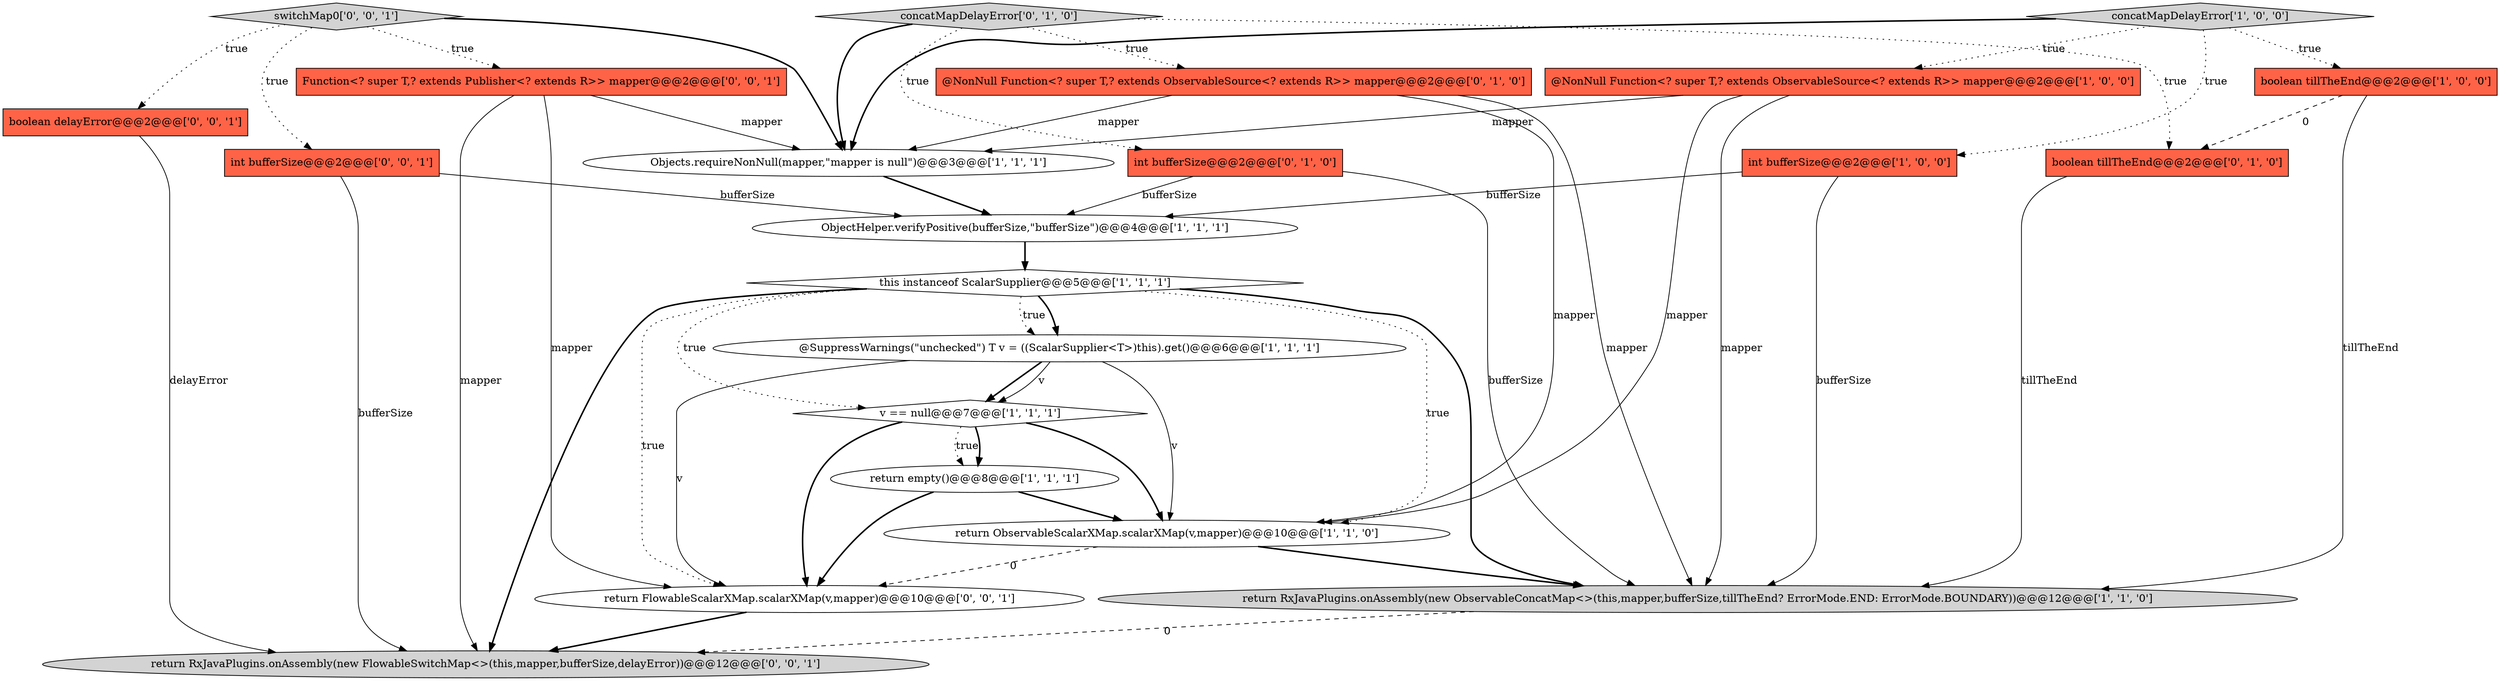 digraph {
16 [style = filled, label = "return RxJavaPlugins.onAssembly(new FlowableSwitchMap<>(this,mapper,bufferSize,delayError))@@@12@@@['0', '0', '1']", fillcolor = lightgray, shape = ellipse image = "AAA0AAABBB3BBB"];
8 [style = filled, label = "this instanceof ScalarSupplier@@@5@@@['1', '1', '1']", fillcolor = white, shape = diamond image = "AAA0AAABBB1BBB"];
21 [style = filled, label = "switchMap0['0', '0', '1']", fillcolor = lightgray, shape = diamond image = "AAA0AAABBB3BBB"];
3 [style = filled, label = "int bufferSize@@@2@@@['1', '0', '0']", fillcolor = tomato, shape = box image = "AAA0AAABBB1BBB"];
17 [style = filled, label = "boolean delayError@@@2@@@['0', '0', '1']", fillcolor = tomato, shape = box image = "AAA0AAABBB3BBB"];
5 [style = filled, label = "ObjectHelper.verifyPositive(bufferSize,\"bufferSize\")@@@4@@@['1', '1', '1']", fillcolor = white, shape = ellipse image = "AAA0AAABBB1BBB"];
0 [style = filled, label = "return empty()@@@8@@@['1', '1', '1']", fillcolor = white, shape = ellipse image = "AAA0AAABBB1BBB"];
20 [style = filled, label = "return FlowableScalarXMap.scalarXMap(v,mapper)@@@10@@@['0', '0', '1']", fillcolor = white, shape = ellipse image = "AAA0AAABBB3BBB"];
18 [style = filled, label = "int bufferSize@@@2@@@['0', '0', '1']", fillcolor = tomato, shape = box image = "AAA0AAABBB3BBB"];
6 [style = filled, label = "@SuppressWarnings(\"unchecked\") T v = ((ScalarSupplier<T>)this).get()@@@6@@@['1', '1', '1']", fillcolor = white, shape = ellipse image = "AAA0AAABBB1BBB"];
14 [style = filled, label = "boolean tillTheEnd@@@2@@@['0', '1', '0']", fillcolor = tomato, shape = box image = "AAA1AAABBB2BBB"];
9 [style = filled, label = "v == null@@@7@@@['1', '1', '1']", fillcolor = white, shape = diamond image = "AAA0AAABBB1BBB"];
12 [style = filled, label = "int bufferSize@@@2@@@['0', '1', '0']", fillcolor = tomato, shape = box image = "AAA0AAABBB2BBB"];
4 [style = filled, label = "boolean tillTheEnd@@@2@@@['1', '0', '0']", fillcolor = tomato, shape = box image = "AAA1AAABBB1BBB"];
10 [style = filled, label = "Objects.requireNonNull(mapper,\"mapper is null\")@@@3@@@['1', '1', '1']", fillcolor = white, shape = ellipse image = "AAA0AAABBB1BBB"];
11 [style = filled, label = "concatMapDelayError['1', '0', '0']", fillcolor = lightgray, shape = diamond image = "AAA0AAABBB1BBB"];
19 [style = filled, label = "Function<? super T,? extends Publisher<? extends R>> mapper@@@2@@@['0', '0', '1']", fillcolor = tomato, shape = box image = "AAA0AAABBB3BBB"];
7 [style = filled, label = "return RxJavaPlugins.onAssembly(new ObservableConcatMap<>(this,mapper,bufferSize,tillTheEnd? ErrorMode.END: ErrorMode.BOUNDARY))@@@12@@@['1', '1', '0']", fillcolor = lightgray, shape = ellipse image = "AAA0AAABBB1BBB"];
13 [style = filled, label = "@NonNull Function<? super T,? extends ObservableSource<? extends R>> mapper@@@2@@@['0', '1', '0']", fillcolor = tomato, shape = box image = "AAA0AAABBB2BBB"];
2 [style = filled, label = "return ObservableScalarXMap.scalarXMap(v,mapper)@@@10@@@['1', '1', '0']", fillcolor = white, shape = ellipse image = "AAA0AAABBB1BBB"];
1 [style = filled, label = "@NonNull Function<? super T,? extends ObservableSource<? extends R>> mapper@@@2@@@['1', '0', '0']", fillcolor = tomato, shape = box image = "AAA0AAABBB1BBB"];
15 [style = filled, label = "concatMapDelayError['0', '1', '0']", fillcolor = lightgray, shape = diamond image = "AAA0AAABBB2BBB"];
3->7 [style = solid, label="bufferSize"];
13->2 [style = solid, label="mapper"];
5->8 [style = bold, label=""];
19->16 [style = solid, label="mapper"];
18->5 [style = solid, label="bufferSize"];
15->10 [style = bold, label=""];
8->16 [style = bold, label=""];
21->10 [style = bold, label=""];
9->0 [style = dotted, label="true"];
2->20 [style = dashed, label="0"];
18->16 [style = solid, label="bufferSize"];
9->0 [style = bold, label=""];
9->2 [style = bold, label=""];
21->18 [style = dotted, label="true"];
13->7 [style = solid, label="mapper"];
7->16 [style = dashed, label="0"];
8->2 [style = dotted, label="true"];
11->1 [style = dotted, label="true"];
4->7 [style = solid, label="tillTheEnd"];
0->2 [style = bold, label=""];
1->2 [style = solid, label="mapper"];
19->10 [style = solid, label="mapper"];
14->7 [style = solid, label="tillTheEnd"];
9->20 [style = bold, label=""];
8->6 [style = bold, label=""];
6->20 [style = solid, label="v"];
21->17 [style = dotted, label="true"];
11->4 [style = dotted, label="true"];
15->14 [style = dotted, label="true"];
8->7 [style = bold, label=""];
15->13 [style = dotted, label="true"];
6->2 [style = solid, label="v"];
12->5 [style = solid, label="bufferSize"];
10->5 [style = bold, label=""];
1->10 [style = solid, label="mapper"];
20->16 [style = bold, label=""];
8->6 [style = dotted, label="true"];
11->10 [style = bold, label=""];
21->19 [style = dotted, label="true"];
13->10 [style = solid, label="mapper"];
15->12 [style = dotted, label="true"];
1->7 [style = solid, label="mapper"];
12->7 [style = solid, label="bufferSize"];
0->20 [style = bold, label=""];
4->14 [style = dashed, label="0"];
3->5 [style = solid, label="bufferSize"];
8->20 [style = dotted, label="true"];
8->9 [style = dotted, label="true"];
2->7 [style = bold, label=""];
6->9 [style = bold, label=""];
17->16 [style = solid, label="delayError"];
11->3 [style = dotted, label="true"];
6->9 [style = solid, label="v"];
19->20 [style = solid, label="mapper"];
}
